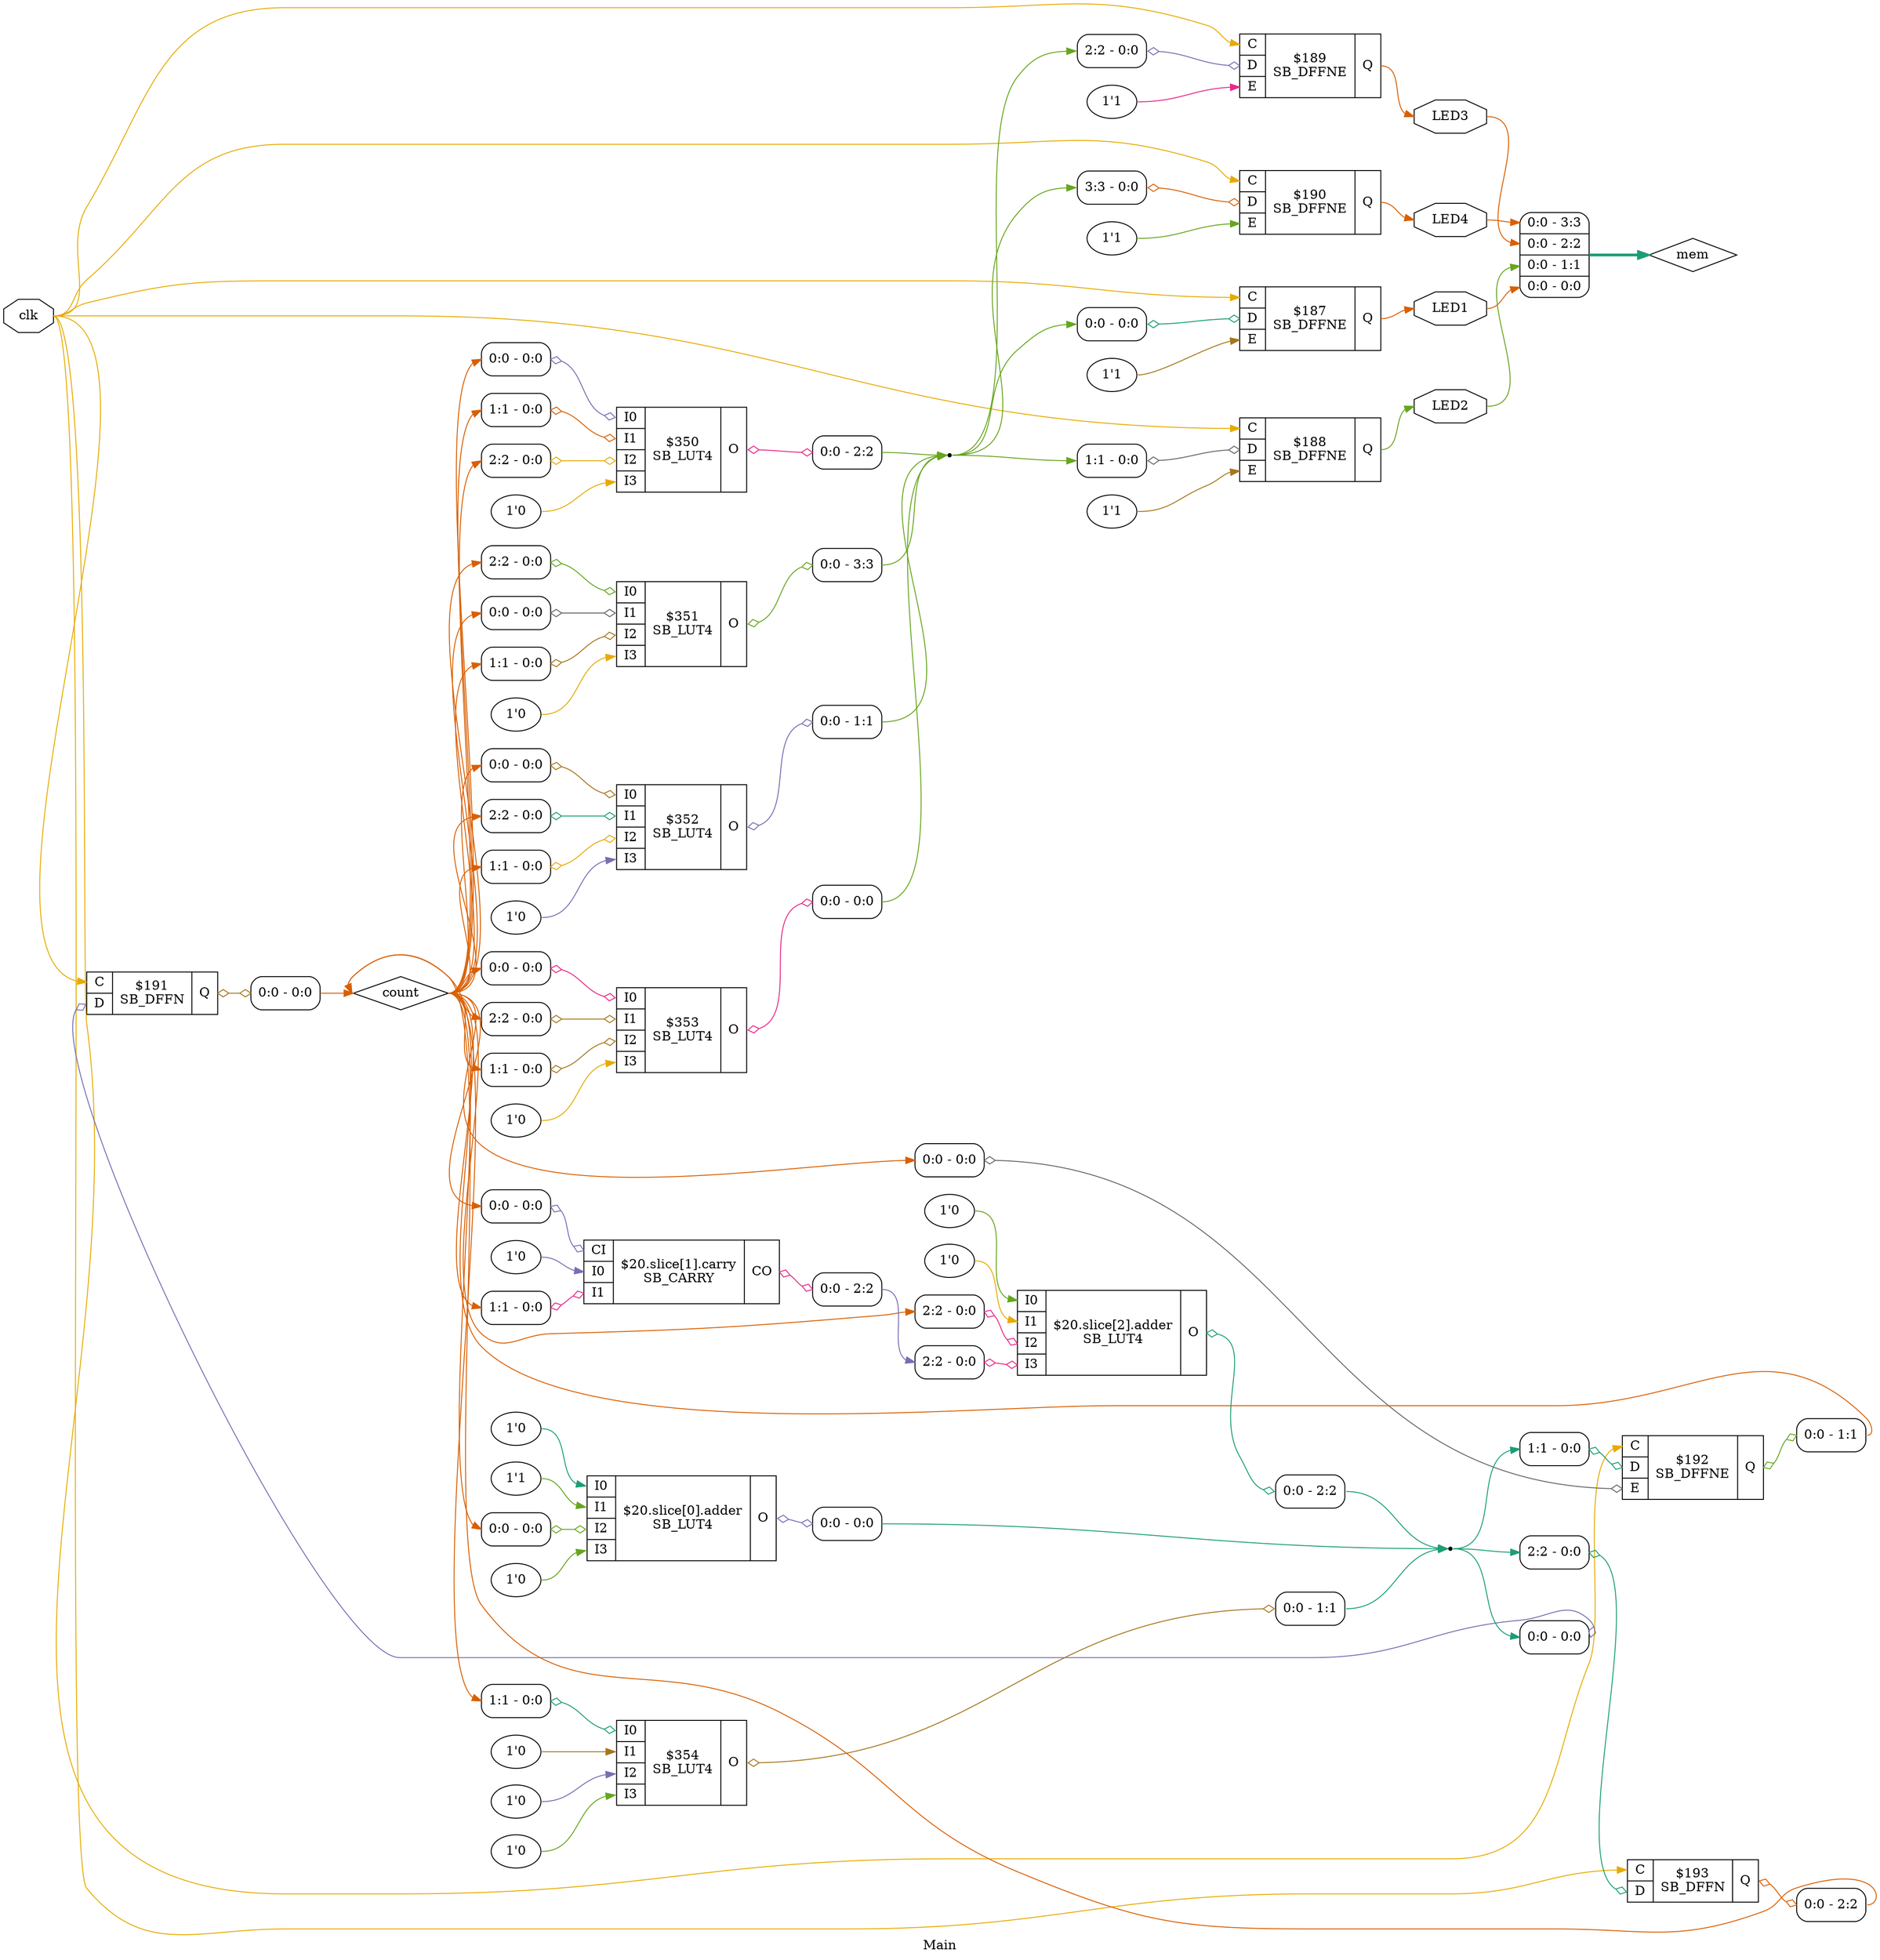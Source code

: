 digraph "Main" {
label="Main";
rankdir="LR";
remincross=true;
n4 [ shape=octagon, label="LED1", color="black", fontcolor="black" ];
n5 [ shape=octagon, label="LED2", color="black", fontcolor="black" ];
n6 [ shape=octagon, label="LED3", color="black", fontcolor="black" ];
n7 [ shape=octagon, label="LED4", color="black", fontcolor="black" ];
n8 [ shape=octagon, label="clk", color="black", fontcolor="black" ];
n9 [ shape=diamond, label="count", color="black", fontcolor="black" ];
n10 [ shape=diamond, label="mem", color="black", fontcolor="black" ];
v3 [ label="1'0" ];
c16 [ shape=record, label="{{<p11> I0|<p12> I1|<p13> I2|<p14> I3}|$350\nSB_LUT4|{<p15> O}}" ];
x0 [ shape=record, style=rounded, label="<s0> 0:0 - 0:0 " ];
x0:e -> c16:p11:w [arrowhead=odiamond, arrowtail=odiamond, dir=both, colorscheme="dark28", color="3", fontcolor="3", label=""];
x1 [ shape=record, style=rounded, label="<s0> 1:1 - 0:0 " ];
x1:e -> c16:p12:w [arrowhead=odiamond, arrowtail=odiamond, dir=both, colorscheme="dark28", color="2", fontcolor="2", label=""];
x2 [ shape=record, style=rounded, label="<s0> 2:2 - 0:0 " ];
x2:e -> c16:p13:w [arrowhead=odiamond, arrowtail=odiamond, dir=both, colorscheme="dark28", color="6", fontcolor="6", label=""];
x4 [ shape=record, style=rounded, label="<s0> 0:0 - 2:2 " ];
c16:p15:e -> x4:w [arrowhead=odiamond, arrowtail=odiamond, dir=both, colorscheme="dark28", color="4", fontcolor="4", label=""];
v8 [ label="1'0" ];
c17 [ shape=record, label="{{<p11> I0|<p12> I1|<p13> I2|<p14> I3}|$351\nSB_LUT4|{<p15> O}}" ];
x5 [ shape=record, style=rounded, label="<s0> 2:2 - 0:0 " ];
x5:e -> c17:p11:w [arrowhead=odiamond, arrowtail=odiamond, dir=both, colorscheme="dark28", color="5", fontcolor="5", label=""];
x6 [ shape=record, style=rounded, label="<s0> 0:0 - 0:0 " ];
x6:e -> c17:p12:w [arrowhead=odiamond, arrowtail=odiamond, dir=both, colorscheme="dark28", color="8", fontcolor="8", label=""];
x7 [ shape=record, style=rounded, label="<s0> 1:1 - 0:0 " ];
x7:e -> c17:p13:w [arrowhead=odiamond, arrowtail=odiamond, dir=both, colorscheme="dark28", color="7", fontcolor="7", label=""];
x9 [ shape=record, style=rounded, label="<s0> 0:0 - 3:3 " ];
c17:p15:e -> x9:w [arrowhead=odiamond, arrowtail=odiamond, dir=both, colorscheme="dark28", color="5", fontcolor="5", label=""];
v13 [ label="1'0" ];
c18 [ shape=record, label="{{<p11> I0|<p12> I1|<p13> I2|<p14> I3}|$352\nSB_LUT4|{<p15> O}}" ];
x10 [ shape=record, style=rounded, label="<s0> 0:0 - 0:0 " ];
x10:e -> c18:p11:w [arrowhead=odiamond, arrowtail=odiamond, dir=both, colorscheme="dark28", color="7", fontcolor="7", label=""];
x11 [ shape=record, style=rounded, label="<s0> 2:2 - 0:0 " ];
x11:e -> c18:p12:w [arrowhead=odiamond, arrowtail=odiamond, dir=both, colorscheme="dark28", color="1", fontcolor="1", label=""];
x12 [ shape=record, style=rounded, label="<s0> 1:1 - 0:0 " ];
x12:e -> c18:p13:w [arrowhead=odiamond, arrowtail=odiamond, dir=both, colorscheme="dark28", color="6", fontcolor="6", label=""];
x14 [ shape=record, style=rounded, label="<s0> 0:0 - 1:1 " ];
c18:p15:e -> x14:w [arrowhead=odiamond, arrowtail=odiamond, dir=both, colorscheme="dark28", color="3", fontcolor="3", label=""];
v18 [ label="1'0" ];
c19 [ shape=record, label="{{<p11> I0|<p12> I1|<p13> I2|<p14> I3}|$353\nSB_LUT4|{<p15> O}}" ];
x15 [ shape=record, style=rounded, label="<s0> 0:0 - 0:0 " ];
x15:e -> c19:p11:w [arrowhead=odiamond, arrowtail=odiamond, dir=both, colorscheme="dark28", color="4", fontcolor="4", label=""];
x16 [ shape=record, style=rounded, label="<s0> 2:2 - 0:0 " ];
x16:e -> c19:p12:w [arrowhead=odiamond, arrowtail=odiamond, dir=both, colorscheme="dark28", color="7", fontcolor="7", label=""];
x17 [ shape=record, style=rounded, label="<s0> 1:1 - 0:0 " ];
x17:e -> c19:p13:w [arrowhead=odiamond, arrowtail=odiamond, dir=both, colorscheme="dark28", color="7", fontcolor="7", label=""];
x19 [ shape=record, style=rounded, label="<s0> 0:0 - 0:0 " ];
c19:p15:e -> x19:w [arrowhead=odiamond, arrowtail=odiamond, dir=both, colorscheme="dark28", color="4", fontcolor="4", label=""];
v21 [ label="1'0" ];
v22 [ label="1'0" ];
v23 [ label="1'0" ];
c20 [ shape=record, label="{{<p11> I0|<p12> I1|<p13> I2|<p14> I3}|$354\nSB_LUT4|{<p15> O}}" ];
x20 [ shape=record, style=rounded, label="<s0> 1:1 - 0:0 " ];
x20:e -> c20:p11:w [arrowhead=odiamond, arrowtail=odiamond, dir=both, colorscheme="dark28", color="1", fontcolor="1", label=""];
x24 [ shape=record, style=rounded, label="<s0> 0:0 - 1:1 " ];
c20:p15:e -> x24:w [arrowhead=odiamond, arrowtail=odiamond, dir=both, colorscheme="dark28", color="7", fontcolor="7", label=""];
v25 [ label="1'0" ];
v26 [ label="1'1" ];
v28 [ label="1'0" ];
c21 [ shape=record, label="{{<p11> I0|<p12> I1|<p13> I2|<p14> I3}|$20.slice[0].adder\nSB_LUT4|{<p15> O}}" ];
x27 [ shape=record, style=rounded, label="<s0> 0:0 - 0:0 " ];
x27:e -> c21:p13:w [arrowhead=odiamond, arrowtail=odiamond, dir=both, colorscheme="dark28", color="5", fontcolor="5", label=""];
x29 [ shape=record, style=rounded, label="<s0> 0:0 - 0:0 " ];
c21:p15:e -> x29:w [arrowhead=odiamond, arrowtail=odiamond, dir=both, colorscheme="dark28", color="3", fontcolor="3", label=""];
v32 [ label="1'0" ];
c24 [ shape=record, label="{{<p22> CI|<p11> I0|<p12> I1}|$20.slice[1].carry\nSB_CARRY|{<p23> CO}}" ];
x30 [ shape=record, style=rounded, label="<s0> 0:0 - 0:0 " ];
x30:e -> c24:p22:w [arrowhead=odiamond, arrowtail=odiamond, dir=both, colorscheme="dark28", color="3", fontcolor="3", label=""];
x31 [ shape=record, style=rounded, label="<s0> 0:0 - 2:2 " ];
c24:p23:e -> x31:w [arrowhead=odiamond, arrowtail=odiamond, dir=both, colorscheme="dark28", color="4", fontcolor="4", label=""];
x33 [ shape=record, style=rounded, label="<s0> 1:1 - 0:0 " ];
x33:e -> c24:p12:w [arrowhead=odiamond, arrowtail=odiamond, dir=both, colorscheme="dark28", color="4", fontcolor="4", label=""];
v34 [ label="1'0" ];
v35 [ label="1'0" ];
c25 [ shape=record, label="{{<p11> I0|<p12> I1|<p13> I2|<p14> I3}|$20.slice[2].adder\nSB_LUT4|{<p15> O}}" ];
x36 [ shape=record, style=rounded, label="<s0> 2:2 - 0:0 " ];
x36:e -> c25:p13:w [arrowhead=odiamond, arrowtail=odiamond, dir=both, colorscheme="dark28", color="4", fontcolor="4", label=""];
x37 [ shape=record, style=rounded, label="<s0> 2:2 - 0:0 " ];
x37:e -> c25:p14:w [arrowhead=odiamond, arrowtail=odiamond, dir=both, colorscheme="dark28", color="4", fontcolor="4", label=""];
x38 [ shape=record, style=rounded, label="<s0> 0:0 - 2:2 " ];
c25:p15:e -> x38:w [arrowhead=odiamond, arrowtail=odiamond, dir=both, colorscheme="dark28", color="1", fontcolor="1", label=""];
v40 [ label="1'1" ];
c30 [ shape=record, label="{{<p26> C|<p27> D|<p28> E}|$187\nSB_DFFNE|{<p29> Q}}" ];
x39 [ shape=record, style=rounded, label="<s0> 0:0 - 0:0 " ];
x39:e -> c30:p27:w [arrowhead=odiamond, arrowtail=odiamond, dir=both, colorscheme="dark28", color="1", fontcolor="1", label=""];
v42 [ label="1'1" ];
c31 [ shape=record, label="{{<p26> C|<p27> D|<p28> E}|$188\nSB_DFFNE|{<p29> Q}}" ];
x41 [ shape=record, style=rounded, label="<s0> 1:1 - 0:0 " ];
x41:e -> c31:p27:w [arrowhead=odiamond, arrowtail=odiamond, dir=both, colorscheme="dark28", color="8", fontcolor="8", label=""];
v44 [ label="1'1" ];
c32 [ shape=record, label="{{<p26> C|<p27> D|<p28> E}|$189\nSB_DFFNE|{<p29> Q}}" ];
x43 [ shape=record, style=rounded, label="<s0> 2:2 - 0:0 " ];
x43:e -> c32:p27:w [arrowhead=odiamond, arrowtail=odiamond, dir=both, colorscheme="dark28", color="3", fontcolor="3", label=""];
v46 [ label="1'1" ];
c33 [ shape=record, label="{{<p26> C|<p27> D|<p28> E}|$190\nSB_DFFNE|{<p29> Q}}" ];
x45 [ shape=record, style=rounded, label="<s0> 3:3 - 0:0 " ];
x45:e -> c33:p27:w [arrowhead=odiamond, arrowtail=odiamond, dir=both, colorscheme="dark28", color="2", fontcolor="2", label=""];
c34 [ shape=record, label="{{<p26> C|<p27> D}|$191\nSB_DFFN|{<p29> Q}}" ];
x47 [ shape=record, style=rounded, label="<s0> 0:0 - 0:0 " ];
x47:e -> c34:p27:w [arrowhead=odiamond, arrowtail=odiamond, dir=both, colorscheme="dark28", color="3", fontcolor="3", label=""];
x48 [ shape=record, style=rounded, label="<s0> 0:0 - 0:0 " ];
c34:p29:e -> x48:w [arrowhead=odiamond, arrowtail=odiamond, dir=both, colorscheme="dark28", color="7", fontcolor="7", label=""];
c35 [ shape=record, label="{{<p26> C|<p27> D|<p28> E}|$192\nSB_DFFNE|{<p29> Q}}" ];
x49 [ shape=record, style=rounded, label="<s0> 1:1 - 0:0 " ];
x49:e -> c35:p27:w [arrowhead=odiamond, arrowtail=odiamond, dir=both, colorscheme="dark28", color="1", fontcolor="1", label=""];
x50 [ shape=record, style=rounded, label="<s0> 0:0 - 0:0 " ];
x50:e -> c35:p28:w [arrowhead=odiamond, arrowtail=odiamond, dir=both, colorscheme="dark28", color="8", fontcolor="8", label=""];
x51 [ shape=record, style=rounded, label="<s0> 0:0 - 1:1 " ];
c35:p29:e -> x51:w [arrowhead=odiamond, arrowtail=odiamond, dir=both, colorscheme="dark28", color="5", fontcolor="5", label=""];
c36 [ shape=record, label="{{<p26> C|<p27> D}|$193\nSB_DFFN|{<p29> Q}}" ];
x52 [ shape=record, style=rounded, label="<s0> 2:2 - 0:0 " ];
x52:e -> c36:p27:w [arrowhead=odiamond, arrowtail=odiamond, dir=both, colorscheme="dark28", color="1", fontcolor="1", label=""];
x53 [ shape=record, style=rounded, label="<s0> 0:0 - 2:2 " ];
c36:p29:e -> x53:w [arrowhead=odiamond, arrowtail=odiamond, dir=both, colorscheme="dark28", color="2", fontcolor="2", label=""];
x54 [ shape=record, style=rounded, label="<s3> 0:0 - 3:3 |<s2> 0:0 - 2:2 |<s1> 0:0 - 1:1 |<s0> 0:0 - 0:0 " ];
n1 [ shape=point ];
x24:s0:e -> n1:w [colorscheme="dark28", color="1", fontcolor="1", label=""];
x29:s0:e -> n1:w [colorscheme="dark28", color="1", fontcolor="1", label=""];
x38:s0:e -> n1:w [colorscheme="dark28", color="1", fontcolor="1", label=""];
n1:e -> x47:s0:w [colorscheme="dark28", color="1", fontcolor="1", label=""];
n1:e -> x49:s0:w [colorscheme="dark28", color="1", fontcolor="1", label=""];
n1:e -> x52:s0:w [colorscheme="dark28", color="1", fontcolor="1", label=""];
x54:e -> n10:w [colorscheme="dark28", color="1", fontcolor="1", style="setlinewidth(3)", label=""];
n2 [ shape=point ];
x14:s0:e -> n2:w [colorscheme="dark28", color="5", fontcolor="5", label=""];
x19:s0:e -> n2:w [colorscheme="dark28", color="5", fontcolor="5", label=""];
x4:s0:e -> n2:w [colorscheme="dark28", color="5", fontcolor="5", label=""];
x9:s0:e -> n2:w [colorscheme="dark28", color="5", fontcolor="5", label=""];
n2:e -> x39:s0:w [colorscheme="dark28", color="5", fontcolor="5", label=""];
n2:e -> x41:s0:w [colorscheme="dark28", color="5", fontcolor="5", label=""];
n2:e -> x43:s0:w [colorscheme="dark28", color="5", fontcolor="5", label=""];
n2:e -> x45:s0:w [colorscheme="dark28", color="5", fontcolor="5", label=""];
x31:s0:e -> x37:s0:w [colorscheme="dark28", color="3", fontcolor="3", label=""];
c30:p29:e -> n4:w [colorscheme="dark28", color="2", fontcolor="2", label=""];
n4:e -> x54:s0:w [colorscheme="dark28", color="2", fontcolor="2", label=""];
c31:p29:e -> n5:w [colorscheme="dark28", color="5", fontcolor="5", label=""];
n5:e -> x54:s1:w [colorscheme="dark28", color="5", fontcolor="5", label=""];
c32:p29:e -> n6:w [colorscheme="dark28", color="2", fontcolor="2", label=""];
n6:e -> x54:s2:w [colorscheme="dark28", color="2", fontcolor="2", label=""];
c33:p29:e -> n7:w [colorscheme="dark28", color="2", fontcolor="2", label=""];
n7:e -> x54:s3:w [colorscheme="dark28", color="2", fontcolor="2", label=""];
n8:e -> c30:p26:w [colorscheme="dark28", color="6", fontcolor="6", label=""];
n8:e -> c31:p26:w [colorscheme="dark28", color="6", fontcolor="6", label=""];
n8:e -> c32:p26:w [colorscheme="dark28", color="6", fontcolor="6", label=""];
n8:e -> c33:p26:w [colorscheme="dark28", color="6", fontcolor="6", label=""];
n8:e -> c34:p26:w [colorscheme="dark28", color="6", fontcolor="6", label=""];
n8:e -> c35:p26:w [colorscheme="dark28", color="6", fontcolor="6", label=""];
n8:e -> c36:p26:w [colorscheme="dark28", color="6", fontcolor="6", label=""];
x48:s0:e -> n9:w [colorscheme="dark28", color="2", fontcolor="2", label=""];
x51:s0:e -> n9:w [colorscheme="dark28", color="2", fontcolor="2", label=""];
x53:s0:e -> n9:w [colorscheme="dark28", color="2", fontcolor="2", label=""];
n9:e -> x0:s0:w [colorscheme="dark28", color="2", fontcolor="2", label=""];
n9:e -> x10:s0:w [colorscheme="dark28", color="2", fontcolor="2", label=""];
n9:e -> x11:s0:w [colorscheme="dark28", color="2", fontcolor="2", label=""];
n9:e -> x12:s0:w [colorscheme="dark28", color="2", fontcolor="2", label=""];
n9:e -> x15:s0:w [colorscheme="dark28", color="2", fontcolor="2", label=""];
n9:e -> x16:s0:w [colorscheme="dark28", color="2", fontcolor="2", label=""];
n9:e -> x17:s0:w [colorscheme="dark28", color="2", fontcolor="2", label=""];
n9:e -> x1:s0:w [colorscheme="dark28", color="2", fontcolor="2", label=""];
n9:e -> x20:s0:w [colorscheme="dark28", color="2", fontcolor="2", label=""];
n9:e -> x27:s0:w [colorscheme="dark28", color="2", fontcolor="2", label=""];
n9:e -> x2:s0:w [colorscheme="dark28", color="2", fontcolor="2", label=""];
n9:e -> x30:s0:w [colorscheme="dark28", color="2", fontcolor="2", label=""];
n9:e -> x33:s0:w [colorscheme="dark28", color="2", fontcolor="2", label=""];
n9:e -> x36:s0:w [colorscheme="dark28", color="2", fontcolor="2", label=""];
n9:e -> x50:s0:w [colorscheme="dark28", color="2", fontcolor="2", label=""];
n9:e -> x5:s0:w [colorscheme="dark28", color="2", fontcolor="2", label=""];
n9:e -> x6:s0:w [colorscheme="dark28", color="2", fontcolor="2", label=""];
n9:e -> x7:s0:w [colorscheme="dark28", color="2", fontcolor="2", label=""];
v13:e -> c18:p14:w [colorscheme="dark28", color="3", fontcolor="3", label=""];
v18:e -> c19:p14:w [colorscheme="dark28", color="6", fontcolor="6", label=""];
v21:e -> c20:p12:w [colorscheme="dark28", color="7", fontcolor="7", label=""];
v22:e -> c20:p13:w [colorscheme="dark28", color="3", fontcolor="3", label=""];
v23:e -> c20:p14:w [colorscheme="dark28", color="5", fontcolor="5", label=""];
v25:e -> c21:p11:w [colorscheme="dark28", color="1", fontcolor="1", label=""];
v26:e -> c21:p12:w [colorscheme="dark28", color="5", fontcolor="5", label=""];
v28:e -> c21:p14:w [colorscheme="dark28", color="5", fontcolor="5", label=""];
v3:e -> c16:p14:w [colorscheme="dark28", color="6", fontcolor="6", label=""];
v32:e -> c24:p11:w [colorscheme="dark28", color="3", fontcolor="3", label=""];
v34:e -> c25:p11:w [colorscheme="dark28", color="5", fontcolor="5", label=""];
v35:e -> c25:p12:w [colorscheme="dark28", color="6", fontcolor="6", label=""];
v40:e -> c30:p28:w [colorscheme="dark28", color="7", fontcolor="7", label=""];
v42:e -> c31:p28:w [colorscheme="dark28", color="7", fontcolor="7", label=""];
v44:e -> c32:p28:w [colorscheme="dark28", color="4", fontcolor="4", label=""];
v46:e -> c33:p28:w [colorscheme="dark28", color="5", fontcolor="5", label=""];
v8:e -> c17:p14:w [colorscheme="dark28", color="6", fontcolor="6", label=""];
}
